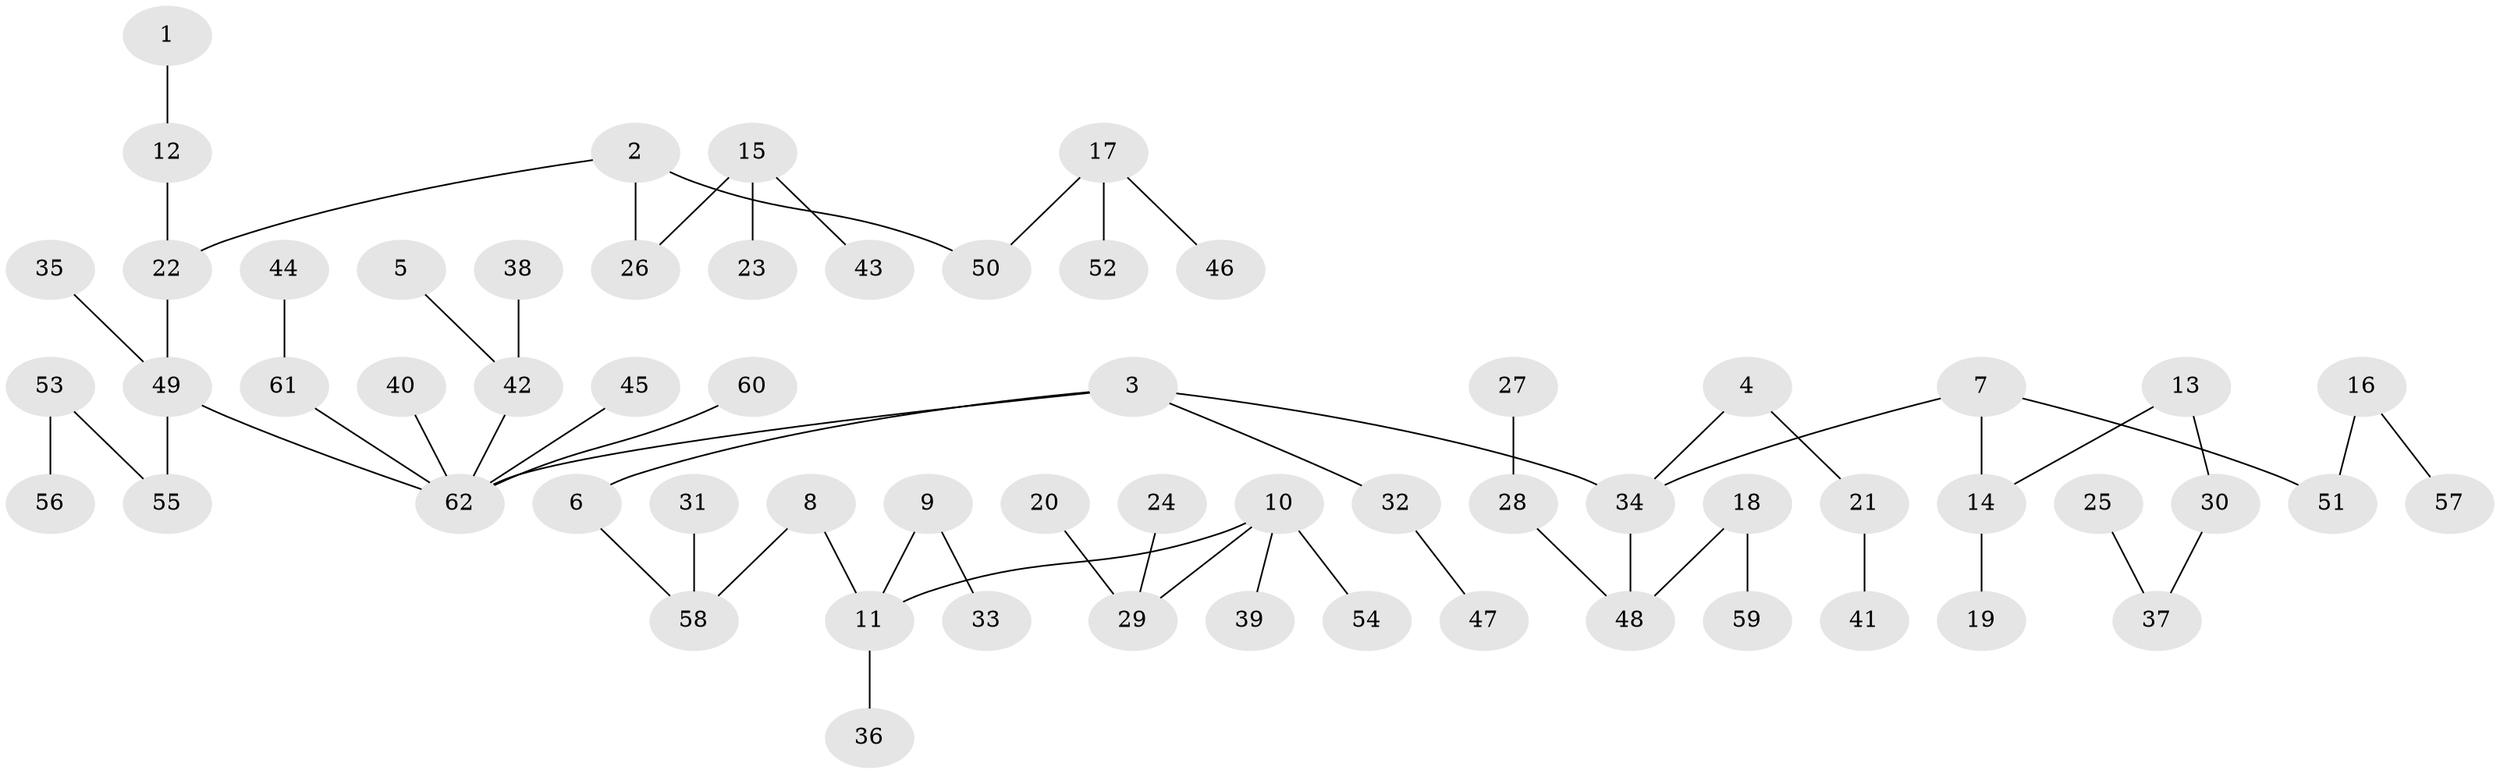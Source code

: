 // original degree distribution, {3: 0.12903225806451613, 5: 0.04838709677419355, 1: 0.46774193548387094, 8: 0.008064516129032258, 6: 0.008064516129032258, 2: 0.2903225806451613, 4: 0.04838709677419355}
// Generated by graph-tools (version 1.1) at 2025/02/03/09/25 03:02:23]
// undirected, 62 vertices, 61 edges
graph export_dot {
graph [start="1"]
  node [color=gray90,style=filled];
  1;
  2;
  3;
  4;
  5;
  6;
  7;
  8;
  9;
  10;
  11;
  12;
  13;
  14;
  15;
  16;
  17;
  18;
  19;
  20;
  21;
  22;
  23;
  24;
  25;
  26;
  27;
  28;
  29;
  30;
  31;
  32;
  33;
  34;
  35;
  36;
  37;
  38;
  39;
  40;
  41;
  42;
  43;
  44;
  45;
  46;
  47;
  48;
  49;
  50;
  51;
  52;
  53;
  54;
  55;
  56;
  57;
  58;
  59;
  60;
  61;
  62;
  1 -- 12 [weight=1.0];
  2 -- 22 [weight=1.0];
  2 -- 26 [weight=1.0];
  2 -- 50 [weight=1.0];
  3 -- 6 [weight=1.0];
  3 -- 32 [weight=1.0];
  3 -- 34 [weight=1.0];
  3 -- 62 [weight=1.0];
  4 -- 21 [weight=1.0];
  4 -- 34 [weight=1.0];
  5 -- 42 [weight=1.0];
  6 -- 58 [weight=1.0];
  7 -- 14 [weight=1.0];
  7 -- 34 [weight=1.0];
  7 -- 51 [weight=1.0];
  8 -- 11 [weight=1.0];
  8 -- 58 [weight=1.0];
  9 -- 11 [weight=1.0];
  9 -- 33 [weight=1.0];
  10 -- 11 [weight=1.0];
  10 -- 29 [weight=1.0];
  10 -- 39 [weight=1.0];
  10 -- 54 [weight=1.0];
  11 -- 36 [weight=1.0];
  12 -- 22 [weight=1.0];
  13 -- 14 [weight=1.0];
  13 -- 30 [weight=1.0];
  14 -- 19 [weight=1.0];
  15 -- 23 [weight=1.0];
  15 -- 26 [weight=1.0];
  15 -- 43 [weight=1.0];
  16 -- 51 [weight=1.0];
  16 -- 57 [weight=1.0];
  17 -- 46 [weight=1.0];
  17 -- 50 [weight=1.0];
  17 -- 52 [weight=1.0];
  18 -- 48 [weight=1.0];
  18 -- 59 [weight=1.0];
  20 -- 29 [weight=1.0];
  21 -- 41 [weight=1.0];
  22 -- 49 [weight=1.0];
  24 -- 29 [weight=1.0];
  25 -- 37 [weight=1.0];
  27 -- 28 [weight=1.0];
  28 -- 48 [weight=1.0];
  30 -- 37 [weight=1.0];
  31 -- 58 [weight=1.0];
  32 -- 47 [weight=1.0];
  34 -- 48 [weight=1.0];
  35 -- 49 [weight=1.0];
  38 -- 42 [weight=1.0];
  40 -- 62 [weight=1.0];
  42 -- 62 [weight=1.0];
  44 -- 61 [weight=1.0];
  45 -- 62 [weight=1.0];
  49 -- 55 [weight=1.0];
  49 -- 62 [weight=1.0];
  53 -- 55 [weight=1.0];
  53 -- 56 [weight=1.0];
  60 -- 62 [weight=1.0];
  61 -- 62 [weight=1.0];
}
